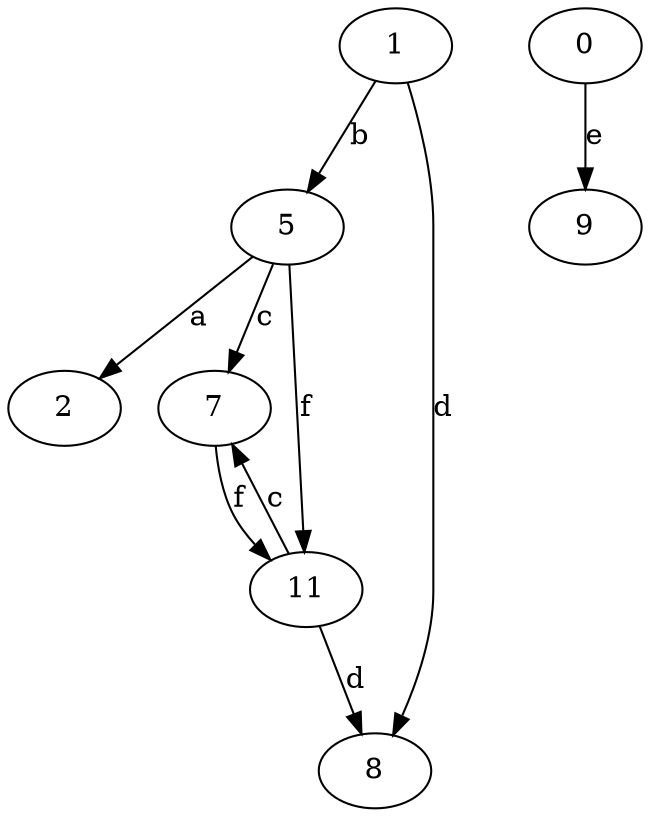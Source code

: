 strict digraph  {
1;
2;
5;
7;
8;
0;
9;
11;
1 -> 5  [label=b];
1 -> 8  [label=d];
5 -> 2  [label=a];
5 -> 7  [label=c];
5 -> 11  [label=f];
7 -> 11  [label=f];
0 -> 9  [label=e];
11 -> 7  [label=c];
11 -> 8  [label=d];
}
